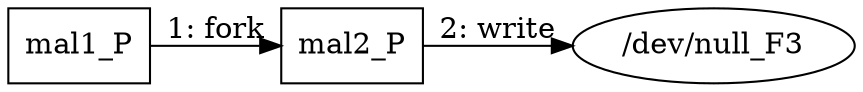 digraph T1496 {
rankdir="LR"
size="9"
fixedsize="false"
splines="true"
nodesep=0.3
ranksep=0
fontsize=10
overlap="scalexy"
engine= "neato"
	"mal1_P" [node_type=Process shape=box]
	"mal2_P" [node_type=Process shape=box]
	"/dev/null_F3" [node_type=File shape=ellipse]
	"mal1_P" -> "mal2_P" [label="1: fork"]
	"mal2_P" -> "/dev/null_F3" [label="2: write"]
}
